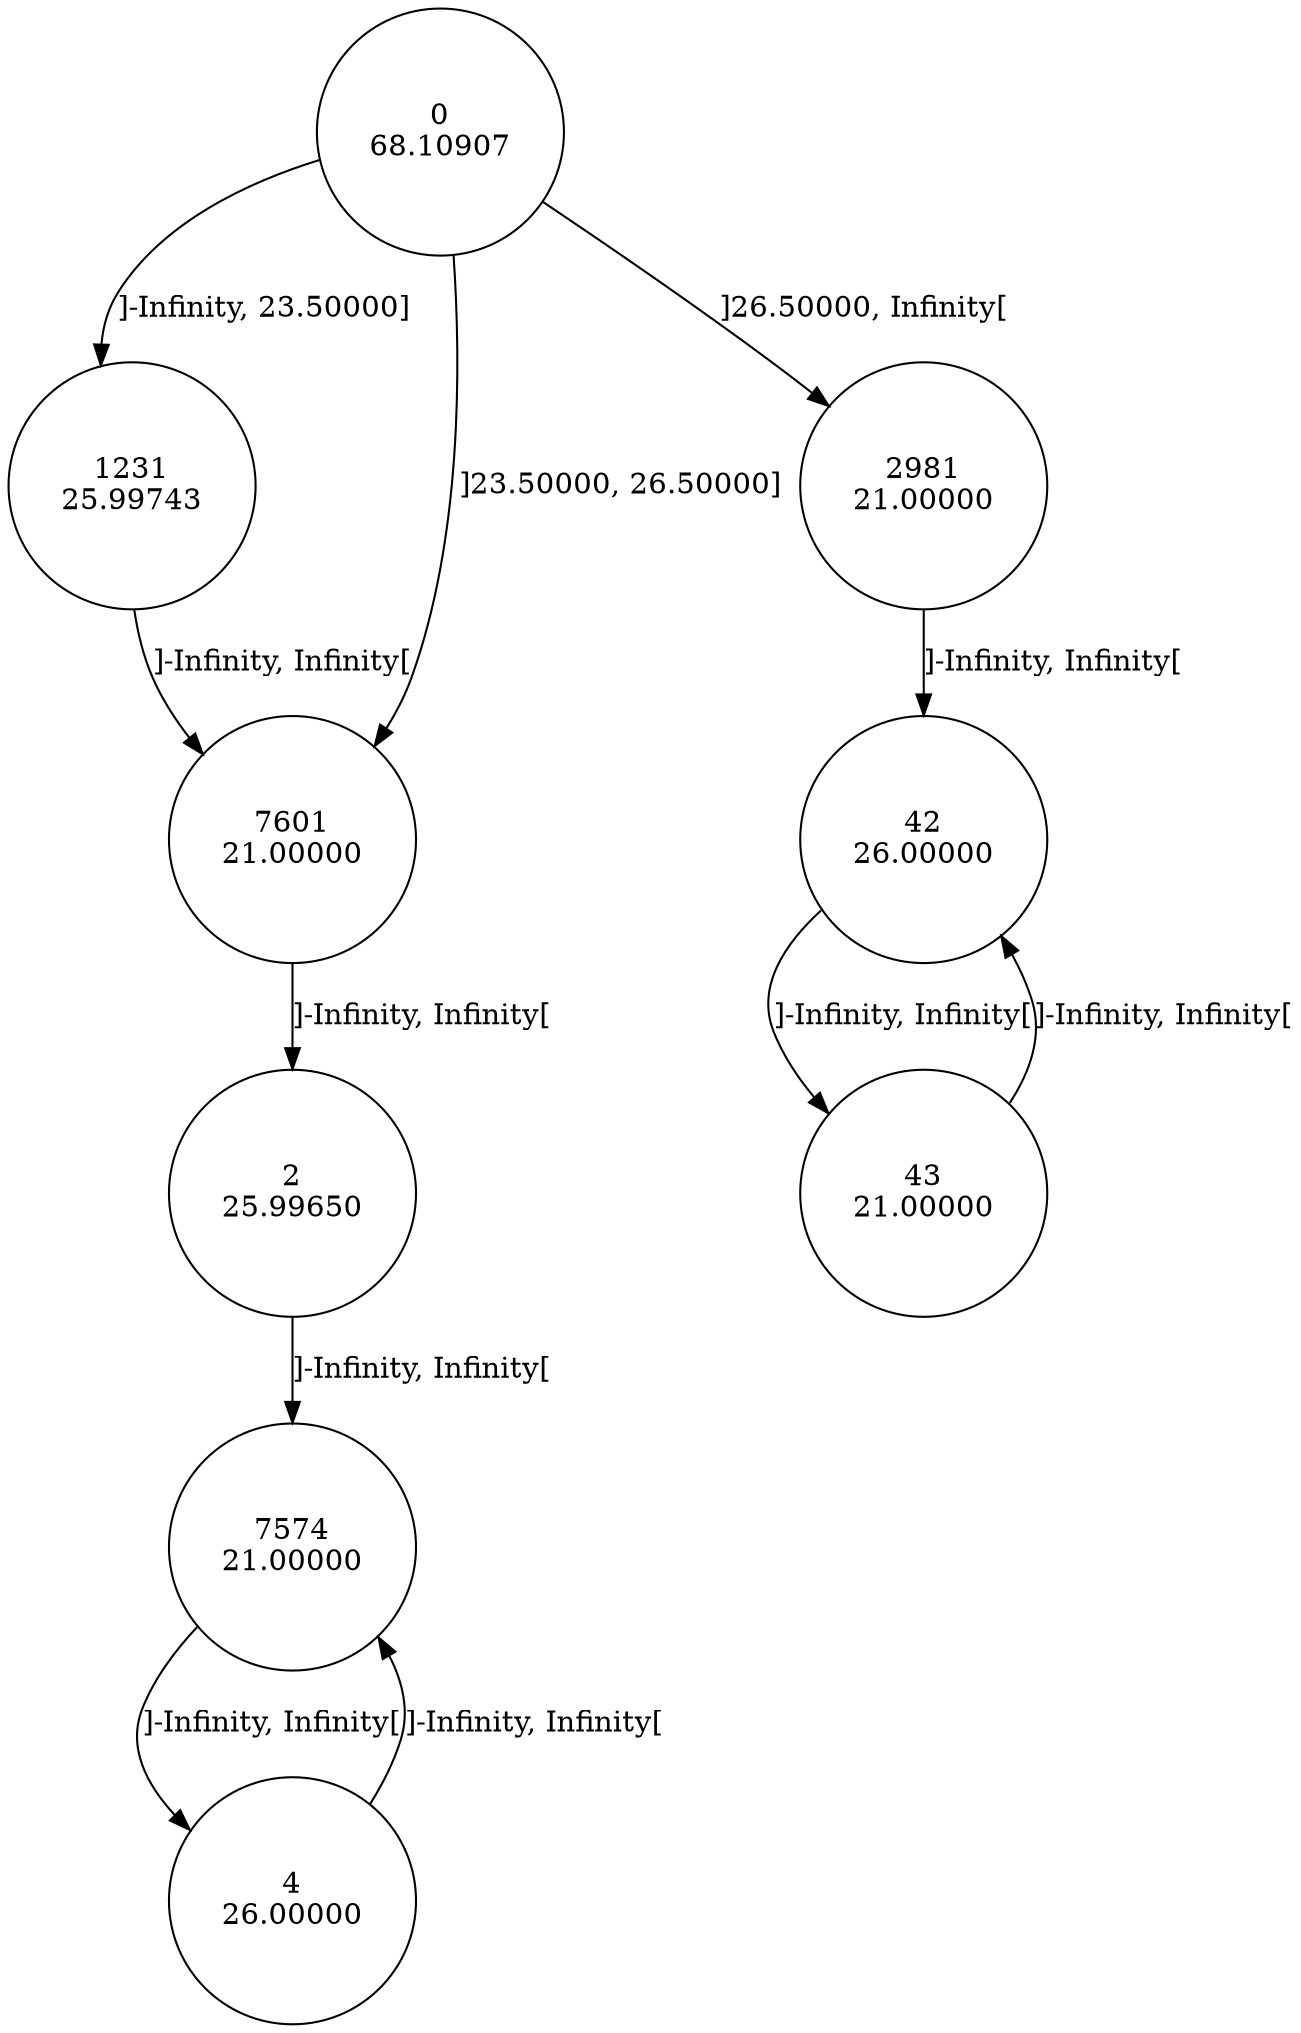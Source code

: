 digraph DFA {
0 [shape=circle, label="0\n68.10907"];
	0 -> 1231 [label="]-Infinity, 23.50000]"];
	0 -> 7601 [label="]23.50000, 26.50000]"];
	0 -> 2981 [label="]26.50000, Infinity["];
2981 [shape=circle, label="2981\n21.00000"];
	2981 -> 42 [label="]-Infinity, Infinity["];
42 [shape=circle, label="42\n26.00000"];
	42 -> 43 [label="]-Infinity, Infinity["];
43 [shape=circle, label="43\n21.00000"];
	43 -> 42 [label="]-Infinity, Infinity["];
7601 [shape=circle, label="7601\n21.00000"];
	7601 -> 2 [label="]-Infinity, Infinity["];
2 [shape=circle, label="2\n25.99650"];
	2 -> 7574 [label="]-Infinity, Infinity["];
7574 [shape=circle, label="7574\n21.00000"];
	7574 -> 4 [label="]-Infinity, Infinity["];
4 [shape=circle, label="4\n26.00000"];
	4 -> 7574 [label="]-Infinity, Infinity["];
1231 [shape=circle, label="1231\n25.99743"];
	1231 -> 7601 [label="]-Infinity, Infinity["];
}